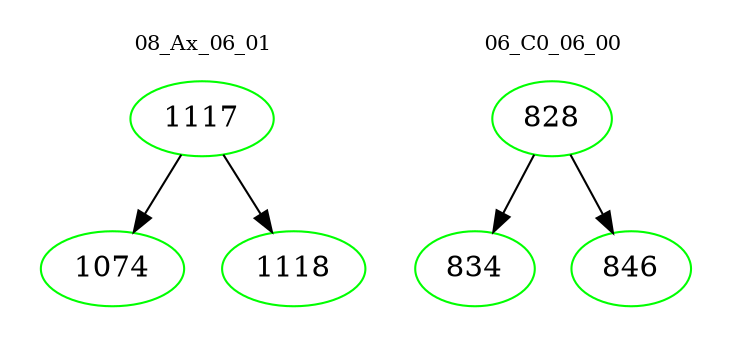 digraph{
subgraph cluster_0 {
color = white
label = "08_Ax_06_01";
fontsize=10;
T0_1117 [label="1117", color="green"]
T0_1117 -> T0_1074 [color="black"]
T0_1074 [label="1074", color="green"]
T0_1117 -> T0_1118 [color="black"]
T0_1118 [label="1118", color="green"]
}
subgraph cluster_1 {
color = white
label = "06_C0_06_00";
fontsize=10;
T1_828 [label="828", color="green"]
T1_828 -> T1_834 [color="black"]
T1_834 [label="834", color="green"]
T1_828 -> T1_846 [color="black"]
T1_846 [label="846", color="green"]
}
}
